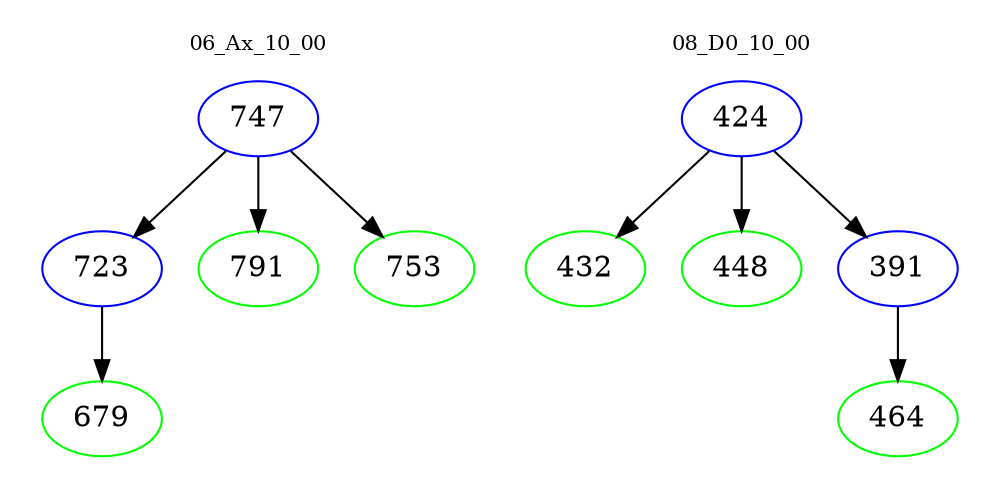 digraph{
subgraph cluster_0 {
color = white
label = "06_Ax_10_00";
fontsize=10;
T0_747 [label="747", color="blue"]
T0_747 -> T0_723 [color="black"]
T0_723 [label="723", color="blue"]
T0_723 -> T0_679 [color="black"]
T0_679 [label="679", color="green"]
T0_747 -> T0_791 [color="black"]
T0_791 [label="791", color="green"]
T0_747 -> T0_753 [color="black"]
T0_753 [label="753", color="green"]
}
subgraph cluster_1 {
color = white
label = "08_D0_10_00";
fontsize=10;
T1_424 [label="424", color="blue"]
T1_424 -> T1_432 [color="black"]
T1_432 [label="432", color="green"]
T1_424 -> T1_448 [color="black"]
T1_448 [label="448", color="green"]
T1_424 -> T1_391 [color="black"]
T1_391 [label="391", color="blue"]
T1_391 -> T1_464 [color="black"]
T1_464 [label="464", color="green"]
}
}
